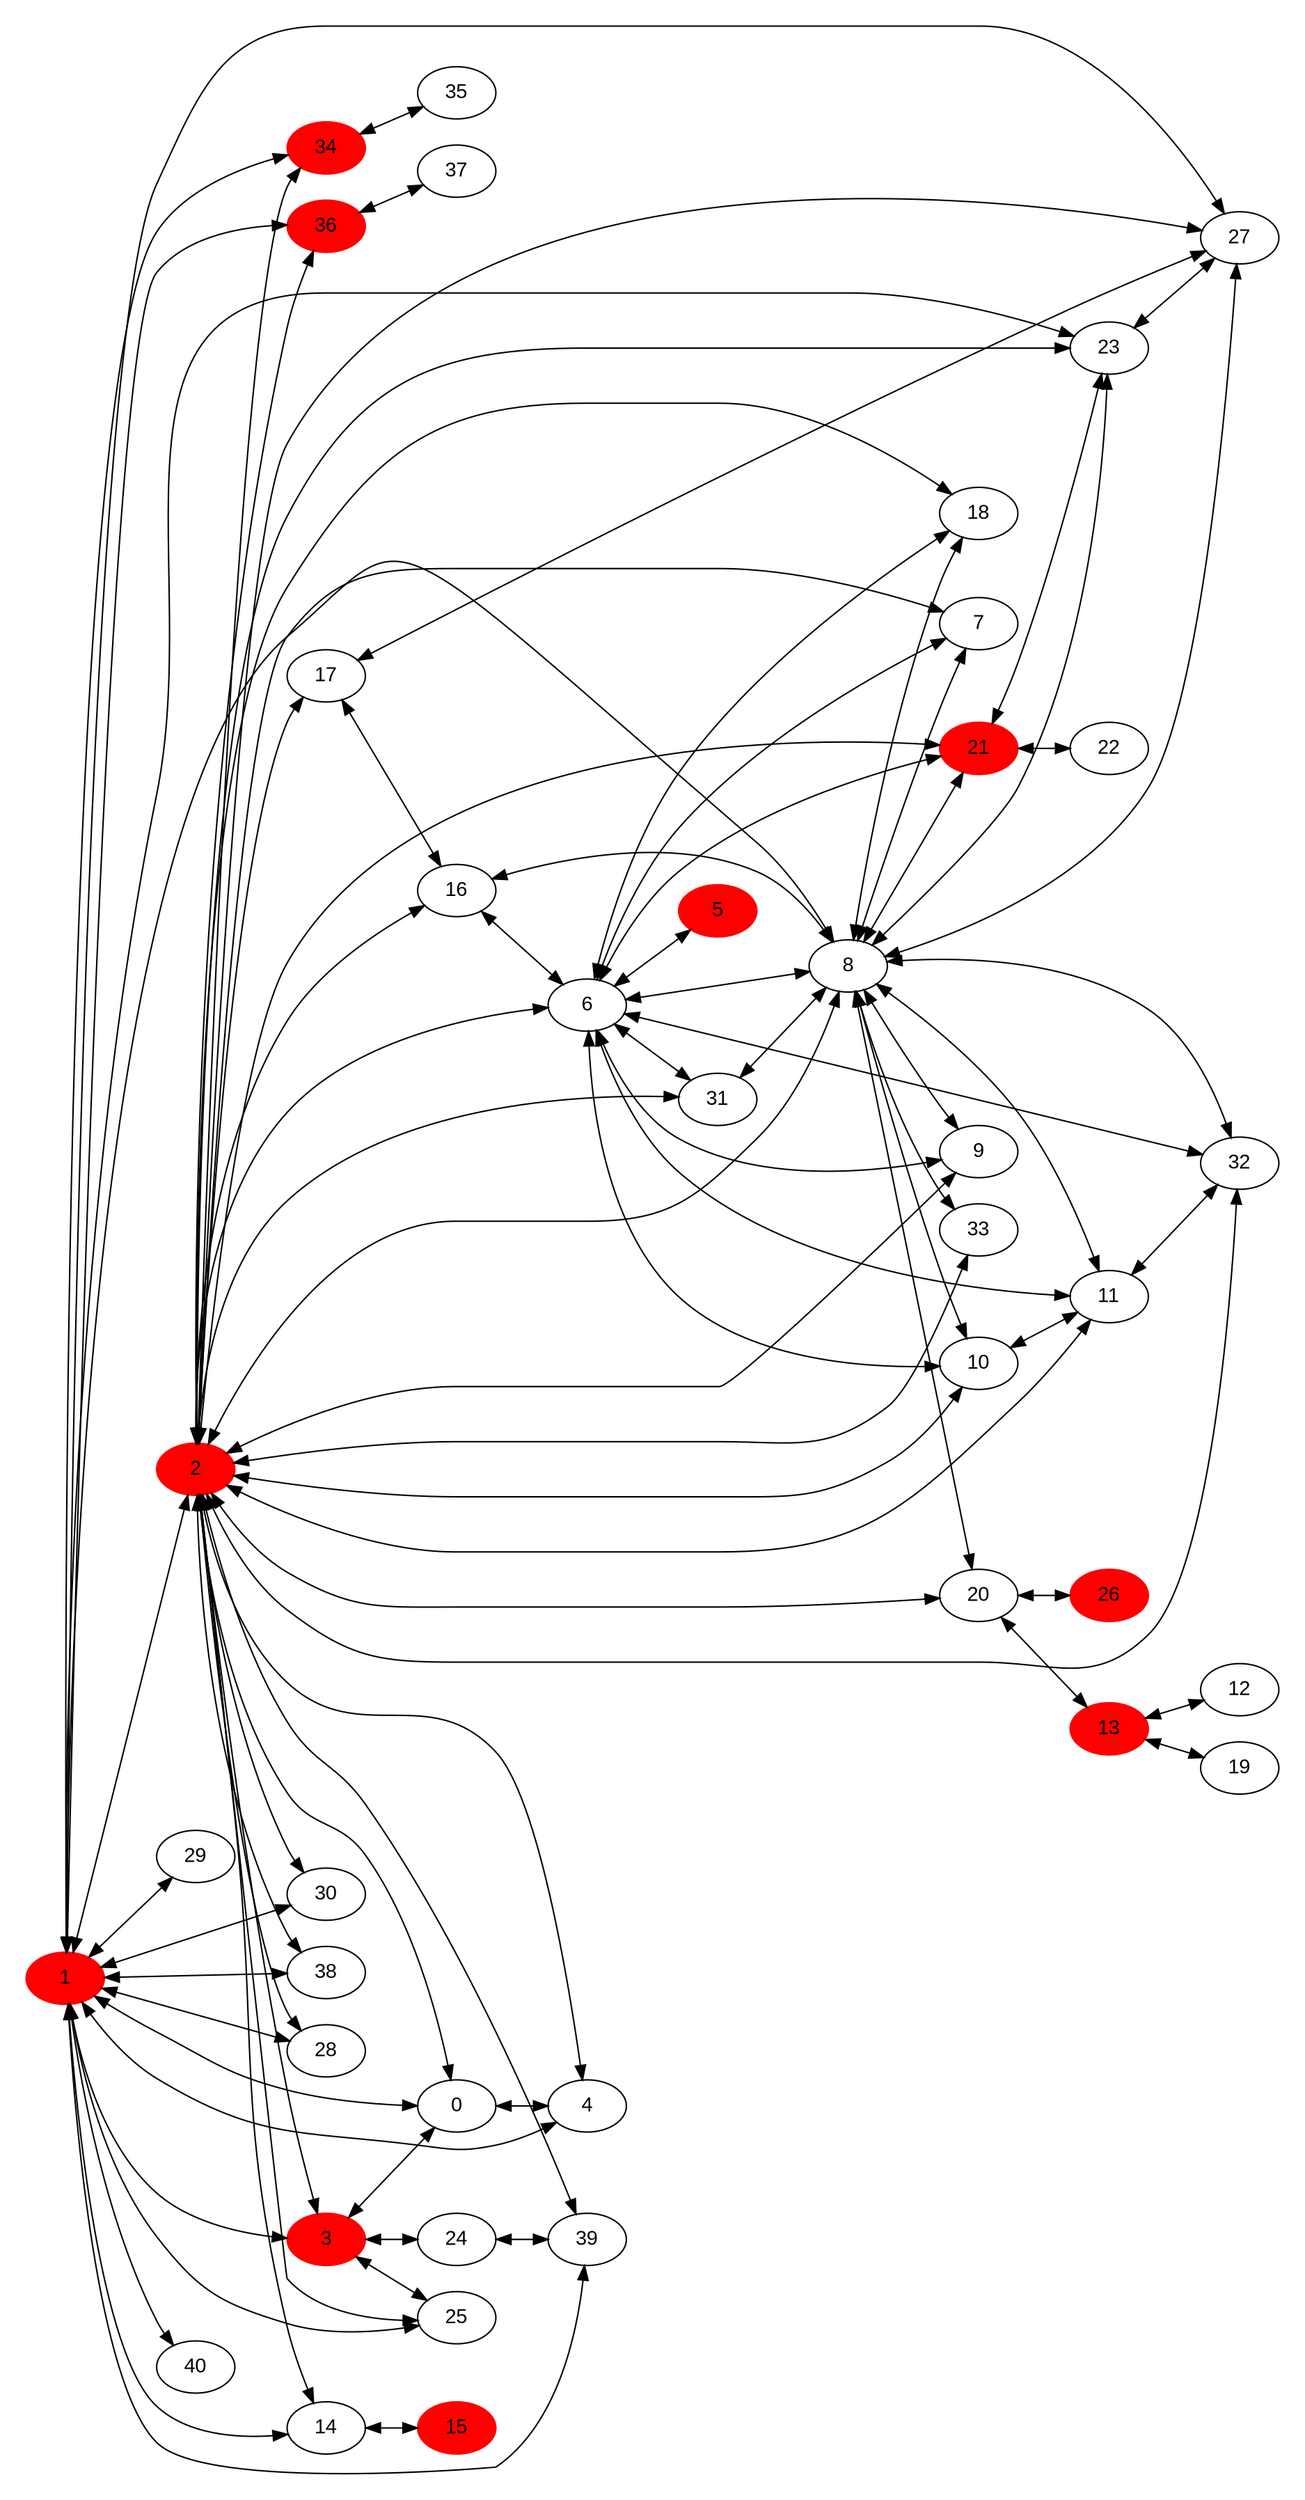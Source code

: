strict digraph 1 {graph[fontname="Arial";rankdir="LR";pad="0.25"]
node[fontname="Arial" target="_parent"]
edge[fontname="Arial"]
concentrate=true
1 [style=filled,color=red]
2 [style=filled,color=red]
3 [style=filled,color=red]
5 [style=filled,color=red]
13 [style=filled,color=red]
15 [style=filled,color=red]
21 [style=filled,color=red]
26 [style=filled,color=red]
34 [style=filled,color=red]
36 [style=filled,color=red]

0->1
0->2
0->3
0->4
1->0
1->2
1->29
1->4
1->30
1->27
1->39
1->34
1->3
1->8
1->36
1->38
1->25
1->14
1->40
1->23
1->28
2->16
2->0
2->18
2->7
2->4
2->30
2->6
2->9
2->27
2->33
2->39
2->11
2->32
2->21
2->10
2->34
2->3
2->8
2->36
2->20
2->38
2->1
2->31
2->25
2->14
2->23
2->17
2->28
3->1
3->0
3->24
3->25
3->2
4->1
4->0
4->2
5->6
6->21
6->9
6->31
6->10
6->16
6->18
6->2
6->11
6->7
6->5
6->8
6->32
7->6
7->2
7->8
8->21
8->10
8->16
8->18
8->2
8->7
8->20
8->6
8->9
8->31
8->1
8->27
8->33
8->11
8->23
8->32
9->6
9->2
9->8
10->6
10->2
10->11
10->8
11->6
11->10
11->2
11->8
11->32
12->13
13->12
13->19
13->20
14->15
14->1
14->2
15->14
16->6
16->2
16->8
16->17
17->16
17->27
17->2
18->6
18->2
18->8
19->13
20->26
20->2
20->8
20->13
21->6
21->22
21->2
21->8
21->23
22->21
23->21
23->1
23->27
23->2
23->8
24->39
24->3
25->1
25->2
25->3
26->20
27->1
27->2
27->8
27->23
27->17
28->1
28->2
29->1
30->1
30->2
31->6
31->2
31->8
32->6
32->2
32->11
32->8
33->2
33->8
34->1
34->2
34->35
35->34
36->1
36->2
36->37
37->36
38->1
38->2
39->1
39->24
39->2
40->1

}
